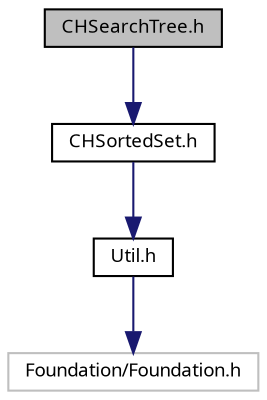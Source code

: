 digraph "CHSearchTree.h"
{
  bgcolor="transparent";
  edge [fontname="LucidaGrande",fontsize="9",labelfontname="LucidaGrande",labelfontsize="9"];
  node [fontname="LucidaGrande",fontsize="9",shape=record];
  Node1 [label="CHSearchTree.h",height=0.2,width=0.4,color="black", fillcolor="grey75", style="filled" fontcolor="black"];
  Node1 -> Node2 [color="midnightblue",fontsize="9",style="solid",fontname="LucidaGrande"];
  Node2 [label="CHSortedSet.h",height=0.2,width=0.4,color="black",URL="$_c_h_sorted_set_8h.html",tooltip="A protocol which specifes an interface for sorted sets."];
  Node2 -> Node3 [color="midnightblue",fontsize="9",style="solid",fontname="LucidaGrande"];
  Node3 [label="Util.h",height=0.2,width=0.4,color="black",URL="$_util_8h.html",tooltip="A group of utility C functions for simplifying common exceptions and logging."];
  Node3 -> Node4 [color="midnightblue",fontsize="9",style="solid",fontname="LucidaGrande"];
  Node4 [label="Foundation/Foundation.h",height=0.2,width=0.4,color="grey75"];
}
